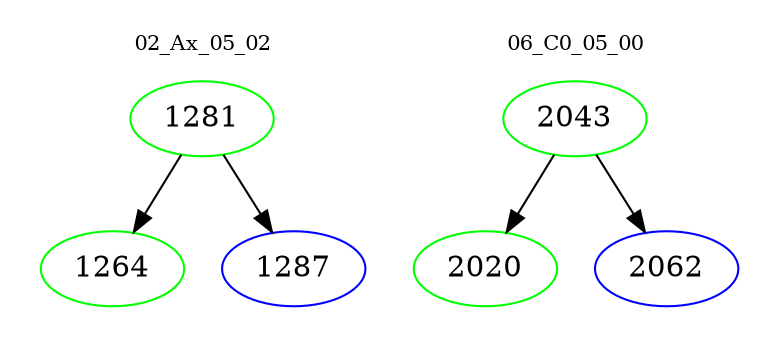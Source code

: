 digraph{
subgraph cluster_0 {
color = white
label = "02_Ax_05_02";
fontsize=10;
T0_1281 [label="1281", color="green"]
T0_1281 -> T0_1264 [color="black"]
T0_1264 [label="1264", color="green"]
T0_1281 -> T0_1287 [color="black"]
T0_1287 [label="1287", color="blue"]
}
subgraph cluster_1 {
color = white
label = "06_C0_05_00";
fontsize=10;
T1_2043 [label="2043", color="green"]
T1_2043 -> T1_2020 [color="black"]
T1_2020 [label="2020", color="green"]
T1_2043 -> T1_2062 [color="black"]
T1_2062 [label="2062", color="blue"]
}
}
